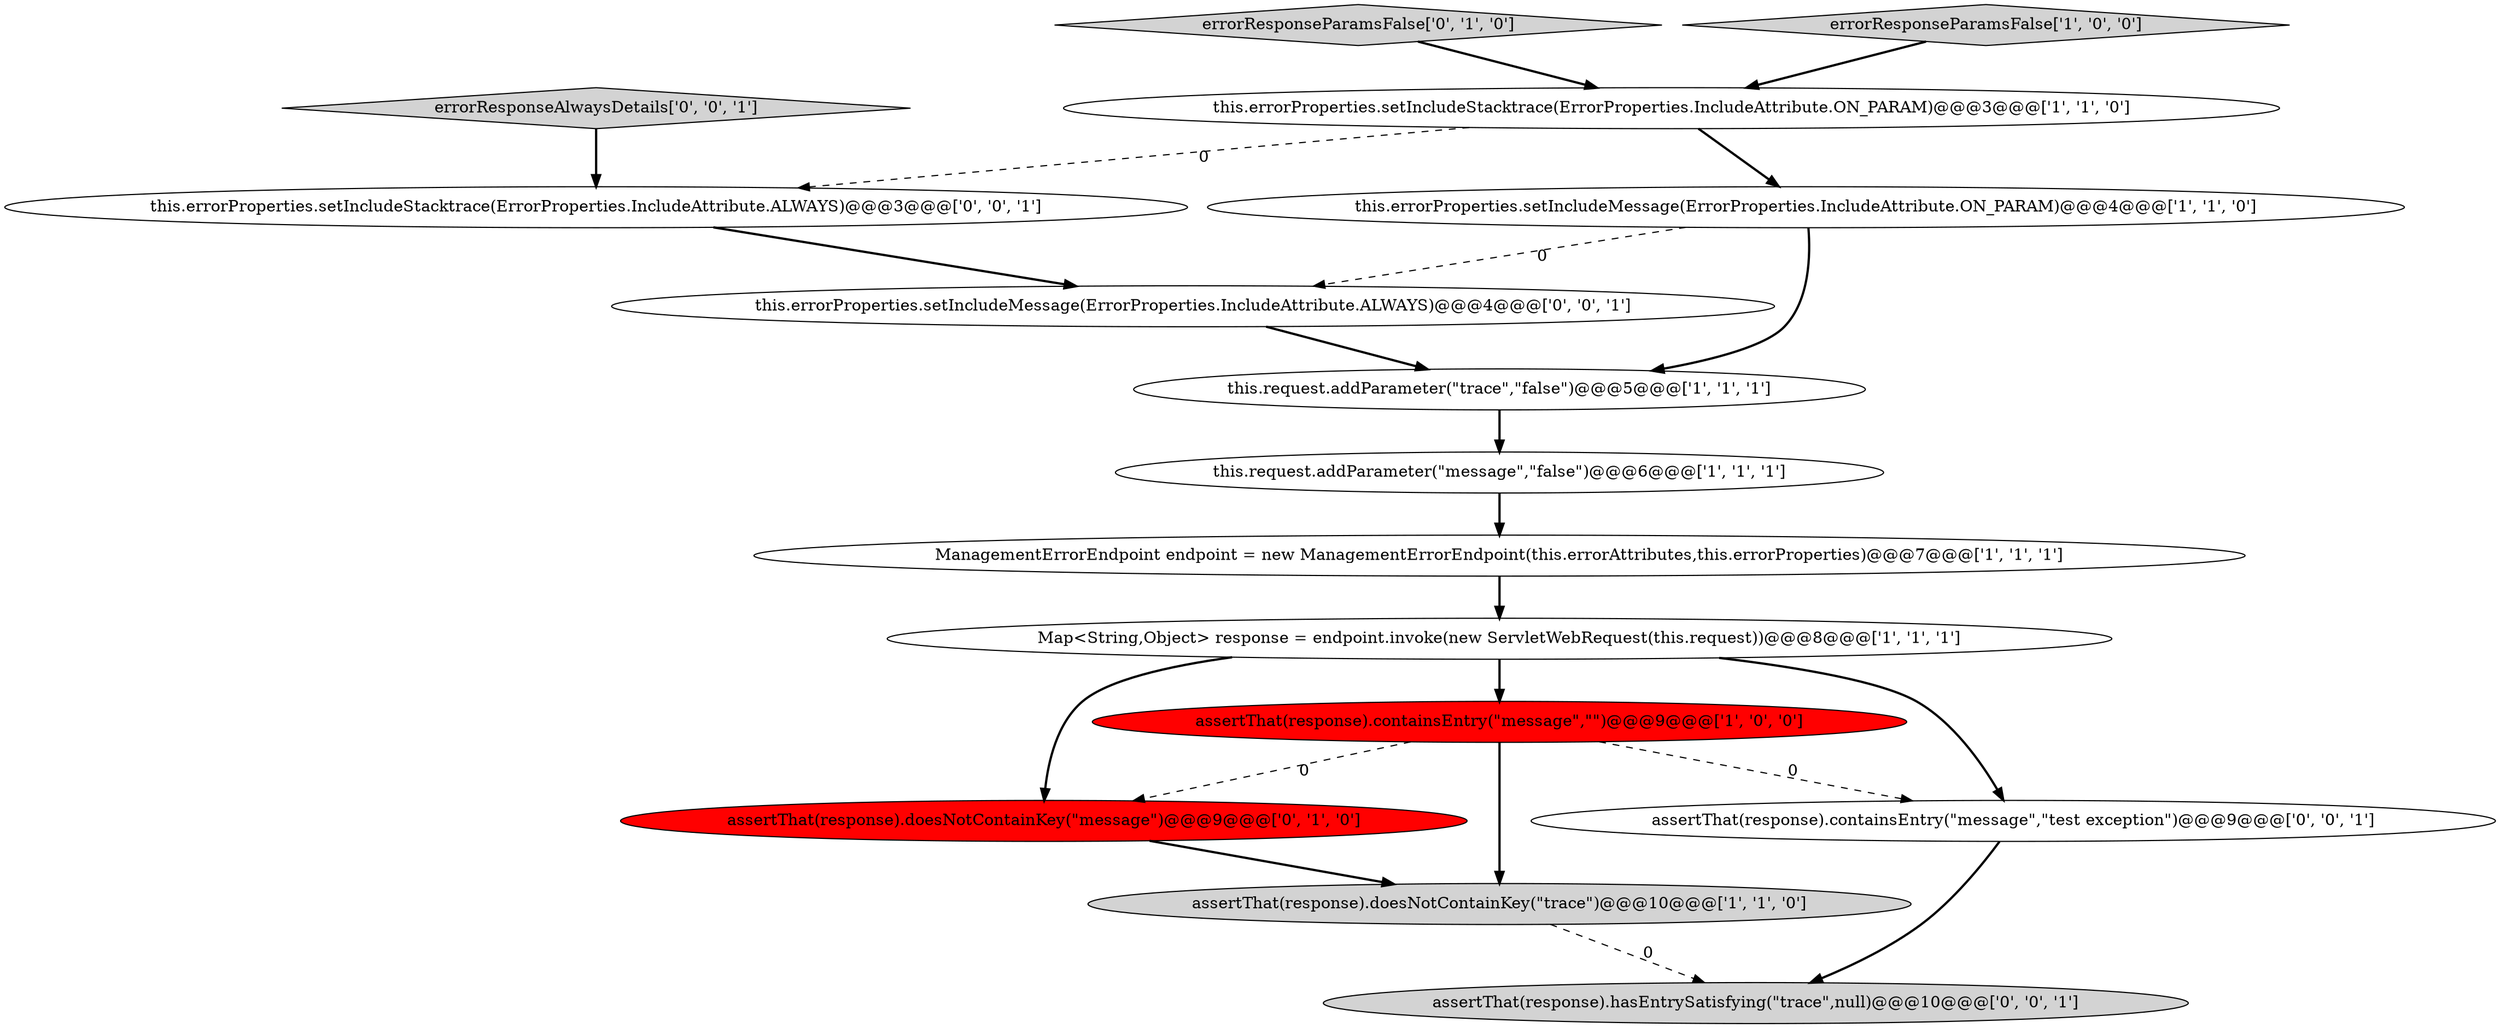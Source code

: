 digraph {
0 [style = filled, label = "this.request.addParameter(\"message\",\"false\")@@@6@@@['1', '1', '1']", fillcolor = white, shape = ellipse image = "AAA0AAABBB1BBB"];
14 [style = filled, label = "this.errorProperties.setIncludeMessage(ErrorProperties.IncludeAttribute.ALWAYS)@@@4@@@['0', '0', '1']", fillcolor = white, shape = ellipse image = "AAA0AAABBB3BBB"];
7 [style = filled, label = "this.errorProperties.setIncludeStacktrace(ErrorProperties.IncludeAttribute.ON_PARAM)@@@3@@@['1', '1', '0']", fillcolor = white, shape = ellipse image = "AAA0AAABBB1BBB"];
15 [style = filled, label = "errorResponseAlwaysDetails['0', '0', '1']", fillcolor = lightgray, shape = diamond image = "AAA0AAABBB3BBB"];
4 [style = filled, label = "ManagementErrorEndpoint endpoint = new ManagementErrorEndpoint(this.errorAttributes,this.errorProperties)@@@7@@@['1', '1', '1']", fillcolor = white, shape = ellipse image = "AAA0AAABBB1BBB"];
9 [style = filled, label = "assertThat(response).doesNotContainKey(\"message\")@@@9@@@['0', '1', '0']", fillcolor = red, shape = ellipse image = "AAA1AAABBB2BBB"];
8 [style = filled, label = "Map<String,Object> response = endpoint.invoke(new ServletWebRequest(this.request))@@@8@@@['1', '1', '1']", fillcolor = white, shape = ellipse image = "AAA0AAABBB1BBB"];
6 [style = filled, label = "this.request.addParameter(\"trace\",\"false\")@@@5@@@['1', '1', '1']", fillcolor = white, shape = ellipse image = "AAA0AAABBB1BBB"];
1 [style = filled, label = "this.errorProperties.setIncludeMessage(ErrorProperties.IncludeAttribute.ON_PARAM)@@@4@@@['1', '1', '0']", fillcolor = white, shape = ellipse image = "AAA0AAABBB1BBB"];
10 [style = filled, label = "errorResponseParamsFalse['0', '1', '0']", fillcolor = lightgray, shape = diamond image = "AAA0AAABBB2BBB"];
5 [style = filled, label = "errorResponseParamsFalse['1', '0', '0']", fillcolor = lightgray, shape = diamond image = "AAA0AAABBB1BBB"];
11 [style = filled, label = "this.errorProperties.setIncludeStacktrace(ErrorProperties.IncludeAttribute.ALWAYS)@@@3@@@['0', '0', '1']", fillcolor = white, shape = ellipse image = "AAA0AAABBB3BBB"];
12 [style = filled, label = "assertThat(response).hasEntrySatisfying(\"trace\",null)@@@10@@@['0', '0', '1']", fillcolor = lightgray, shape = ellipse image = "AAA0AAABBB3BBB"];
3 [style = filled, label = "assertThat(response).doesNotContainKey(\"trace\")@@@10@@@['1', '1', '0']", fillcolor = lightgray, shape = ellipse image = "AAA0AAABBB1BBB"];
2 [style = filled, label = "assertThat(response).containsEntry(\"message\",\"\")@@@9@@@['1', '0', '0']", fillcolor = red, shape = ellipse image = "AAA1AAABBB1BBB"];
13 [style = filled, label = "assertThat(response).containsEntry(\"message\",\"test exception\")@@@9@@@['0', '0', '1']", fillcolor = white, shape = ellipse image = "AAA0AAABBB3BBB"];
7->1 [style = bold, label=""];
1->14 [style = dashed, label="0"];
11->14 [style = bold, label=""];
2->3 [style = bold, label=""];
7->11 [style = dashed, label="0"];
6->0 [style = bold, label=""];
10->7 [style = bold, label=""];
1->6 [style = bold, label=""];
13->12 [style = bold, label=""];
3->12 [style = dashed, label="0"];
15->11 [style = bold, label=""];
8->2 [style = bold, label=""];
0->4 [style = bold, label=""];
2->9 [style = dashed, label="0"];
2->13 [style = dashed, label="0"];
8->9 [style = bold, label=""];
9->3 [style = bold, label=""];
4->8 [style = bold, label=""];
5->7 [style = bold, label=""];
14->6 [style = bold, label=""];
8->13 [style = bold, label=""];
}
